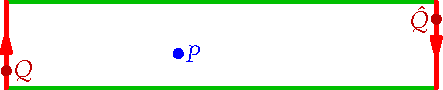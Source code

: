 settings.tex="pdflatex";

texpreamble("\usepackage{amsmath}
\usepackage{amsthm,amssymb}
\usepackage{mathpazo}
\usepackage[svgnames]{xcolor}
");
import graph;

size(0,45);

draw((0,0)--(5,0),heavygreen+linewidth(2));
draw((0,1)--(5,1),heavygreen+linewidth(2));
draw((0,0)--(0,1),red+linewidth(2),Arrow(8,Relative(0.6)));
draw((5,1)--(5,0),red+linewidth(2),Arrow(8,Relative(0.6)));

dotfactor=10;
dot("$P$",(2,0.4),blue);
dot("$Q$",(0,0.2),heavyred);
dot("$\hat Q$",(5,0.8),W,heavyred);


